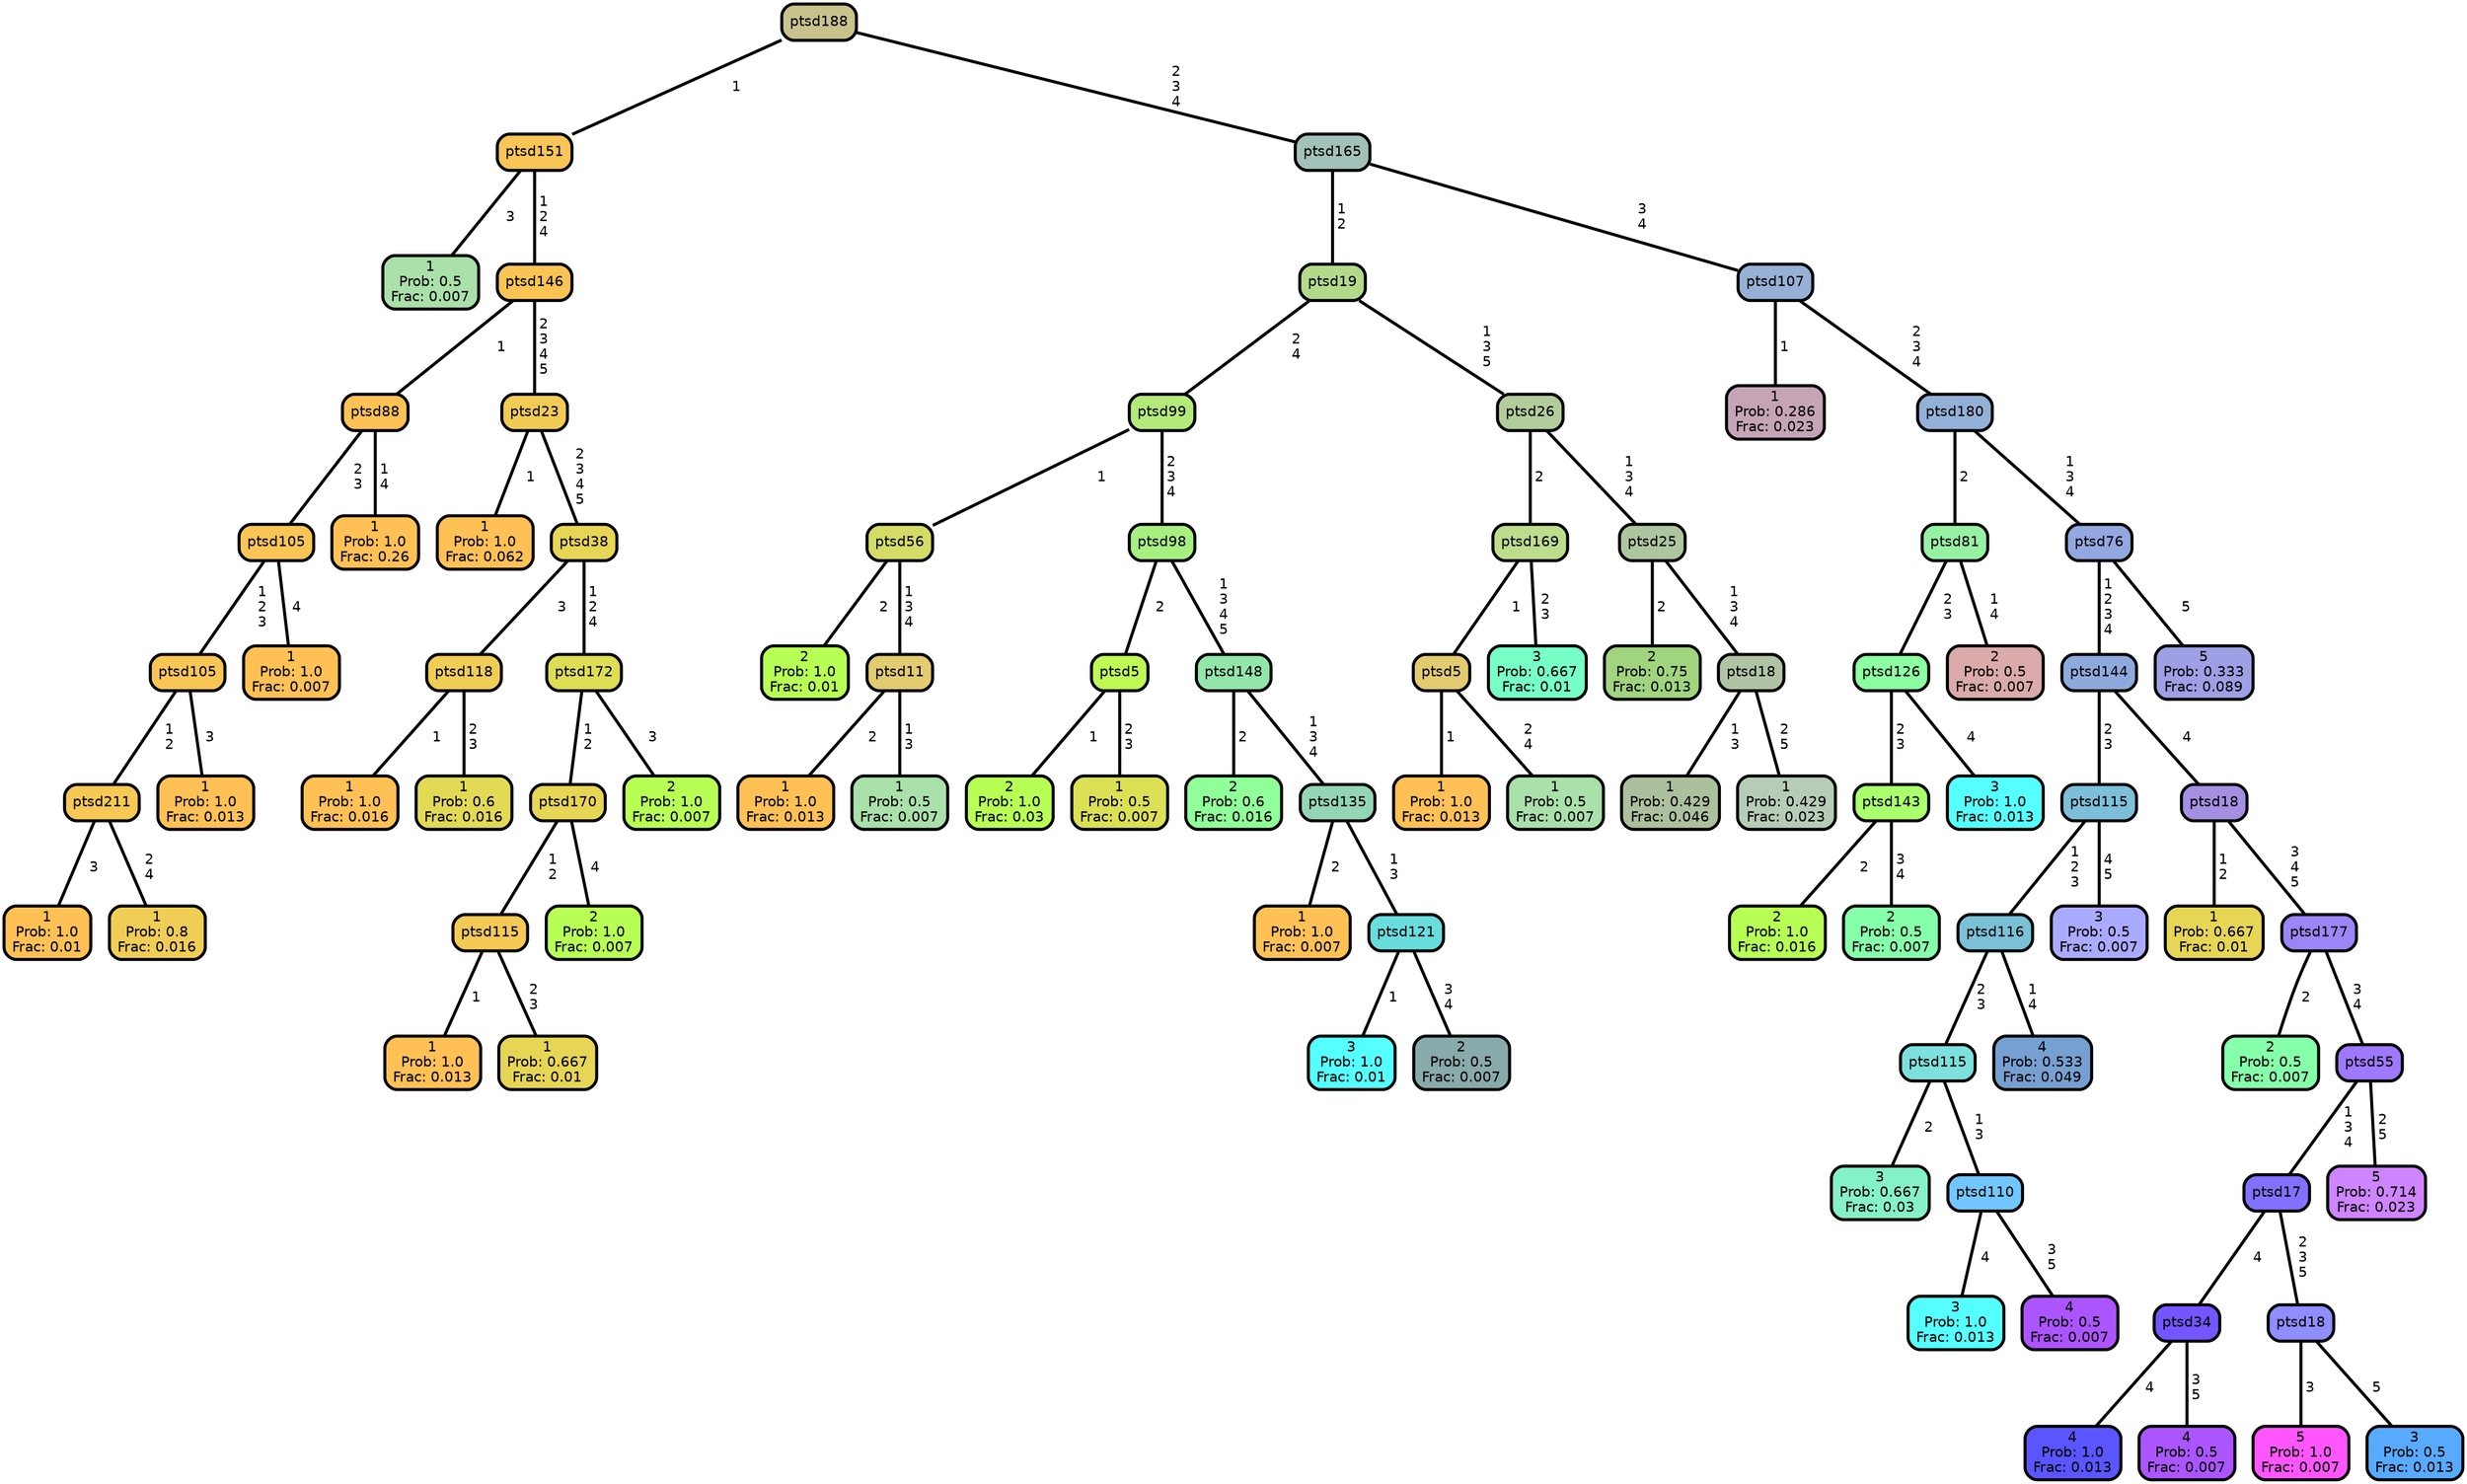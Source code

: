 graph Tree {
node [shape=box, style="filled, rounded",color="black",penwidth="3",fontcolor="black",                 fontname=helvetica] ;
graph [ranksep="0 equally", splines=straight,                 bgcolor=transparent, dpi=200] ;
edge [fontname=helvetica, color=black] ;
0 [label="1
Prob: 0.5
Frac: 0.007", fillcolor="#aae0aa"] ;
1 [label="ptsd151", fillcolor="#f9c556"] ;
2 [label="1
Prob: 1.0
Frac: 0.01", fillcolor="#ffc155"] ;
3 [label="ptsd211", fillcolor="#f6c855"] ;
4 [label="1
Prob: 0.8
Frac: 0.016", fillcolor="#f0cd55"] ;
5 [label="ptsd105", fillcolor="#f9c655"] ;
6 [label="1
Prob: 1.0
Frac: 0.013", fillcolor="#ffc155"] ;
7 [label="ptsd105", fillcolor="#f9c555"] ;
8 [label="1
Prob: 1.0
Frac: 0.007", fillcolor="#ffc155"] ;
9 [label="ptsd88", fillcolor="#fec155"] ;
10 [label="1
Prob: 1.0
Frac: 0.26", fillcolor="#ffc155"] ;
11 [label="ptsd146", fillcolor="#fac455"] ;
12 [label="1
Prob: 1.0
Frac: 0.062", fillcolor="#ffc155"] ;
13 [label="ptsd23", fillcolor="#f2cb55"] ;
14 [label="1
Prob: 1.0
Frac: 0.016", fillcolor="#ffc155"] ;
15 [label="ptsd118", fillcolor="#f0cd55"] ;
16 [label="1
Prob: 0.6
Frac: 0.016", fillcolor="#e2d955"] ;
17 [label="ptsd38", fillcolor="#e7d555"] ;
18 [label="1
Prob: 1.0
Frac: 0.013", fillcolor="#ffc155"] ;
19 [label="ptsd115", fillcolor="#f4c955"] ;
20 [label="1
Prob: 0.667
Frac: 0.01", fillcolor="#e7d555"] ;
21 [label="ptsd170", fillcolor="#e7d555"] ;
22 [label="2
Prob: 1.0
Frac: 0.007", fillcolor="#b8ff55"] ;
23 [label="ptsd172", fillcolor="#dedd55"] ;
24 [label="2
Prob: 1.0
Frac: 0.007", fillcolor="#b8ff55"] ;
25 [label="ptsd188", fillcolor="#c8c28c"] ;
26 [label="2
Prob: 1.0
Frac: 0.01", fillcolor="#b8ff55"] ;
27 [label="ptsd56", fillcolor="#d4dc67"] ;
28 [label="1
Prob: 1.0
Frac: 0.013", fillcolor="#ffc155"] ;
29 [label="ptsd11", fillcolor="#e2cb71"] ;
30 [label="1
Prob: 0.5
Frac: 0.007", fillcolor="#aae0aa"] ;
31 [label="ptsd99", fillcolor="#b4ea7a"] ;
32 [label="2
Prob: 1.0
Frac: 0.03", fillcolor="#b8ff55"] ;
33 [label="ptsd5", fillcolor="#bef955"] ;
34 [label="1
Prob: 0.5
Frac: 0.007", fillcolor="#dbe055"] ;
35 [label="ptsd98", fillcolor="#a7ef81"] ;
36 [label="2
Prob: 0.6
Frac: 0.016", fillcolor="#90ff99"] ;
37 [label="ptsd148", fillcolor="#92e6aa"] ;
38 [label="1
Prob: 1.0
Frac: 0.007", fillcolor="#ffc155"] ;
39 [label="ptsd135", fillcolor="#94d5b6"] ;
40 [label="3
Prob: 1.0
Frac: 0.01", fillcolor="#55ffff"] ;
41 [label="ptsd121", fillcolor="#69dddd"] ;
42 [label="2
Prob: 0.5
Frac: 0.007", fillcolor="#89aaaa"] ;
43 [label="ptsd19", fillcolor="#b3da8b"] ;
44 [label="1
Prob: 1.0
Frac: 0.013", fillcolor="#ffc155"] ;
45 [label="ptsd5", fillcolor="#e2cb71"] ;
46 [label="1
Prob: 0.5
Frac: 0.007", fillcolor="#aae0aa"] ;
47 [label="ptsd169", fillcolor="#bedc8d"] ;
48 [label="3
Prob: 0.667
Frac: 0.01", fillcolor="#76ffc6"] ;
49 [label="ptsd26", fillcolor="#b2cc9b"] ;
50 [label="2
Prob: 0.75
Frac: 0.013", fillcolor="#a0d47f"] ;
51 [label="ptsd25", fillcolor="#adc69f"] ;
52 [label="1
Prob: 0.429
Frac: 0.046", fillcolor="#adc09d"] ;
53 [label="ptsd18", fillcolor="#b0c4a5"] ;
54 [label="1
Prob: 0.429
Frac: 0.023", fillcolor="#b6ccb6"] ;
55 [label="ptsd165", fillcolor="#a2c1b8"] ;
56 [label="1
Prob: 0.286
Frac: 0.023", fillcolor="#c5a4b6"] ;
57 [label="ptsd107", fillcolor="#97b0d5"] ;
58 [label="2
Prob: 1.0
Frac: 0.016", fillcolor="#b8ff55"] ;
59 [label="ptsd143", fillcolor="#a9ff6d"] ;
60 [label="2
Prob: 0.5
Frac: 0.007", fillcolor="#86ffaa"] ;
61 [label="ptsd126", fillcolor="#8bffa2"] ;
62 [label="3
Prob: 1.0
Frac: 0.013", fillcolor="#55ffff"] ;
63 [label="ptsd81", fillcolor="#97f1a3"] ;
64 [label="2
Prob: 0.5
Frac: 0.007", fillcolor="#dbaaaa"] ;
65 [label="ptsd180", fillcolor="#93b1d8"] ;
66 [label="3
Prob: 0.667
Frac: 0.03", fillcolor="#85f1c6"] ;
67 [label="ptsd115", fillcolor="#7de0dd"] ;
68 [label="3
Prob: 1.0
Frac: 0.013", fillcolor="#55ffff"] ;
69 [label="ptsd110", fillcolor="#72c6ff"] ;
70 [label="4
Prob: 0.5
Frac: 0.007", fillcolor="#ac55ff"] ;
71 [label="ptsd116", fillcolor="#7ac0d7"] ;
72 [label="4
Prob: 0.533
Frac: 0.049", fillcolor="#76a0d1"] ;
73 [label="ptsd115", fillcolor="#7dbed9"] ;
74 [label="3
Prob: 0.5
Frac: 0.007", fillcolor="#aaaaff"] ;
75 [label="ptsd144", fillcolor="#8eaadd"] ;
76 [label="1
Prob: 0.667
Frac: 0.01", fillcolor="#e7d555"] ;
77 [label="ptsd18", fillcolor="#a58fe2"] ;
78 [label="2
Prob: 0.5
Frac: 0.007", fillcolor="#86ffaa"] ;
79 [label="ptsd177", fillcolor="#9c85f6"] ;
80 [label="4
Prob: 1.0
Frac: 0.013", fillcolor="#5a55ff"] ;
81 [label="ptsd34", fillcolor="#7555ff"] ;
82 [label="4
Prob: 0.5
Frac: 0.007", fillcolor="#ac55ff"] ;
83 [label="ptsd17", fillcolor="#8271ff"] ;
84 [label="5
Prob: 1.0
Frac: 0.007", fillcolor="#ff55ff"] ;
85 [label="ptsd18", fillcolor="#8f8dff"] ;
86 [label="3
Prob: 0.5
Frac: 0.013", fillcolor="#57aaff"] ;
87 [label="ptsd55", fillcolor="#9e78ff"] ;
88 [label="5
Prob: 0.714
Frac: 0.023", fillcolor="#ce85ff"] ;
89 [label="ptsd76", fillcolor="#93a7e0"] ;
90 [label="5
Prob: 0.333
Frac: 0.089", fillcolor="#9da0e5"] ;
1 -- 0 [label=" 3",penwidth=3] ;
1 -- 11 [label=" 1\n 2\n 4",penwidth=3] ;
3 -- 2 [label=" 3",penwidth=3] ;
3 -- 4 [label=" 2\n 4",penwidth=3] ;
5 -- 3 [label=" 1\n 2",penwidth=3] ;
5 -- 6 [label=" 3",penwidth=3] ;
7 -- 5 [label=" 1\n 2\n 3",penwidth=3] ;
7 -- 8 [label=" 4",penwidth=3] ;
9 -- 7 [label=" 2\n 3",penwidth=3] ;
9 -- 10 [label=" 1\n 4",penwidth=3] ;
11 -- 9 [label=" 1",penwidth=3] ;
11 -- 13 [label=" 2\n 3\n 4\n 5",penwidth=3] ;
13 -- 12 [label=" 1",penwidth=3] ;
13 -- 17 [label=" 2\n 3\n 4\n 5",penwidth=3] ;
15 -- 14 [label=" 1",penwidth=3] ;
15 -- 16 [label=" 2\n 3",penwidth=3] ;
17 -- 15 [label=" 3",penwidth=3] ;
17 -- 23 [label=" 1\n 2\n 4",penwidth=3] ;
19 -- 18 [label=" 1",penwidth=3] ;
19 -- 20 [label=" 2\n 3",penwidth=3] ;
21 -- 19 [label=" 1\n 2",penwidth=3] ;
21 -- 22 [label=" 4",penwidth=3] ;
23 -- 21 [label=" 1\n 2",penwidth=3] ;
23 -- 24 [label=" 3",penwidth=3] ;
25 -- 1 [label=" 1",penwidth=3] ;
25 -- 55 [label=" 2\n 3\n 4",penwidth=3] ;
27 -- 26 [label=" 2",penwidth=3] ;
27 -- 29 [label=" 1\n 3\n 4",penwidth=3] ;
29 -- 28 [label=" 2",penwidth=3] ;
29 -- 30 [label=" 1\n 3",penwidth=3] ;
31 -- 27 [label=" 1",penwidth=3] ;
31 -- 35 [label=" 2\n 3\n 4",penwidth=3] ;
33 -- 32 [label=" 1",penwidth=3] ;
33 -- 34 [label=" 2\n 3",penwidth=3] ;
35 -- 33 [label=" 2",penwidth=3] ;
35 -- 37 [label=" 1\n 3\n 4\n 5",penwidth=3] ;
37 -- 36 [label=" 2",penwidth=3] ;
37 -- 39 [label=" 1\n 3\n 4",penwidth=3] ;
39 -- 38 [label=" 2",penwidth=3] ;
39 -- 41 [label=" 1\n 3",penwidth=3] ;
41 -- 40 [label=" 1",penwidth=3] ;
41 -- 42 [label=" 3\n 4",penwidth=3] ;
43 -- 31 [label=" 2\n 4",penwidth=3] ;
43 -- 49 [label=" 1\n 3\n 5",penwidth=3] ;
45 -- 44 [label=" 1",penwidth=3] ;
45 -- 46 [label=" 2\n 4",penwidth=3] ;
47 -- 45 [label=" 1",penwidth=3] ;
47 -- 48 [label=" 2\n 3",penwidth=3] ;
49 -- 47 [label=" 2",penwidth=3] ;
49 -- 51 [label=" 1\n 3\n 4",penwidth=3] ;
51 -- 50 [label=" 2",penwidth=3] ;
51 -- 53 [label=" 1\n 3\n 4",penwidth=3] ;
53 -- 52 [label=" 1\n 3",penwidth=3] ;
53 -- 54 [label=" 2\n 5",penwidth=3] ;
55 -- 43 [label=" 1\n 2",penwidth=3] ;
55 -- 57 [label=" 3\n 4",penwidth=3] ;
57 -- 56 [label=" 1",penwidth=3] ;
57 -- 65 [label=" 2\n 3\n 4",penwidth=3] ;
59 -- 58 [label=" 2",penwidth=3] ;
59 -- 60 [label=" 3\n 4",penwidth=3] ;
61 -- 59 [label=" 2\n 3",penwidth=3] ;
61 -- 62 [label=" 4",penwidth=3] ;
63 -- 61 [label=" 2\n 3",penwidth=3] ;
63 -- 64 [label=" 1\n 4",penwidth=3] ;
65 -- 63 [label=" 2",penwidth=3] ;
65 -- 89 [label=" 1\n 3\n 4",penwidth=3] ;
67 -- 66 [label=" 2",penwidth=3] ;
67 -- 69 [label=" 1\n 3",penwidth=3] ;
69 -- 68 [label=" 4",penwidth=3] ;
69 -- 70 [label=" 3\n 5",penwidth=3] ;
71 -- 67 [label=" 2\n 3",penwidth=3] ;
71 -- 72 [label=" 1\n 4",penwidth=3] ;
73 -- 71 [label=" 1\n 2\n 3",penwidth=3] ;
73 -- 74 [label=" 4\n 5",penwidth=3] ;
75 -- 73 [label=" 2\n 3",penwidth=3] ;
75 -- 77 [label=" 4",penwidth=3] ;
77 -- 76 [label=" 1\n 2",penwidth=3] ;
77 -- 79 [label=" 3\n 4\n 5",penwidth=3] ;
79 -- 78 [label=" 2",penwidth=3] ;
79 -- 87 [label=" 3\n 4",penwidth=3] ;
81 -- 80 [label=" 4",penwidth=3] ;
81 -- 82 [label=" 3\n 5",penwidth=3] ;
83 -- 81 [label=" 4",penwidth=3] ;
83 -- 85 [label=" 2\n 3\n 5",penwidth=3] ;
85 -- 84 [label=" 3",penwidth=3] ;
85 -- 86 [label=" 5",penwidth=3] ;
87 -- 83 [label=" 1\n 3\n 4",penwidth=3] ;
87 -- 88 [label=" 2\n 5",penwidth=3] ;
89 -- 75 [label=" 1\n 2\n 3\n 4",penwidth=3] ;
89 -- 90 [label=" 5",penwidth=3] ;
{rank = same;}}